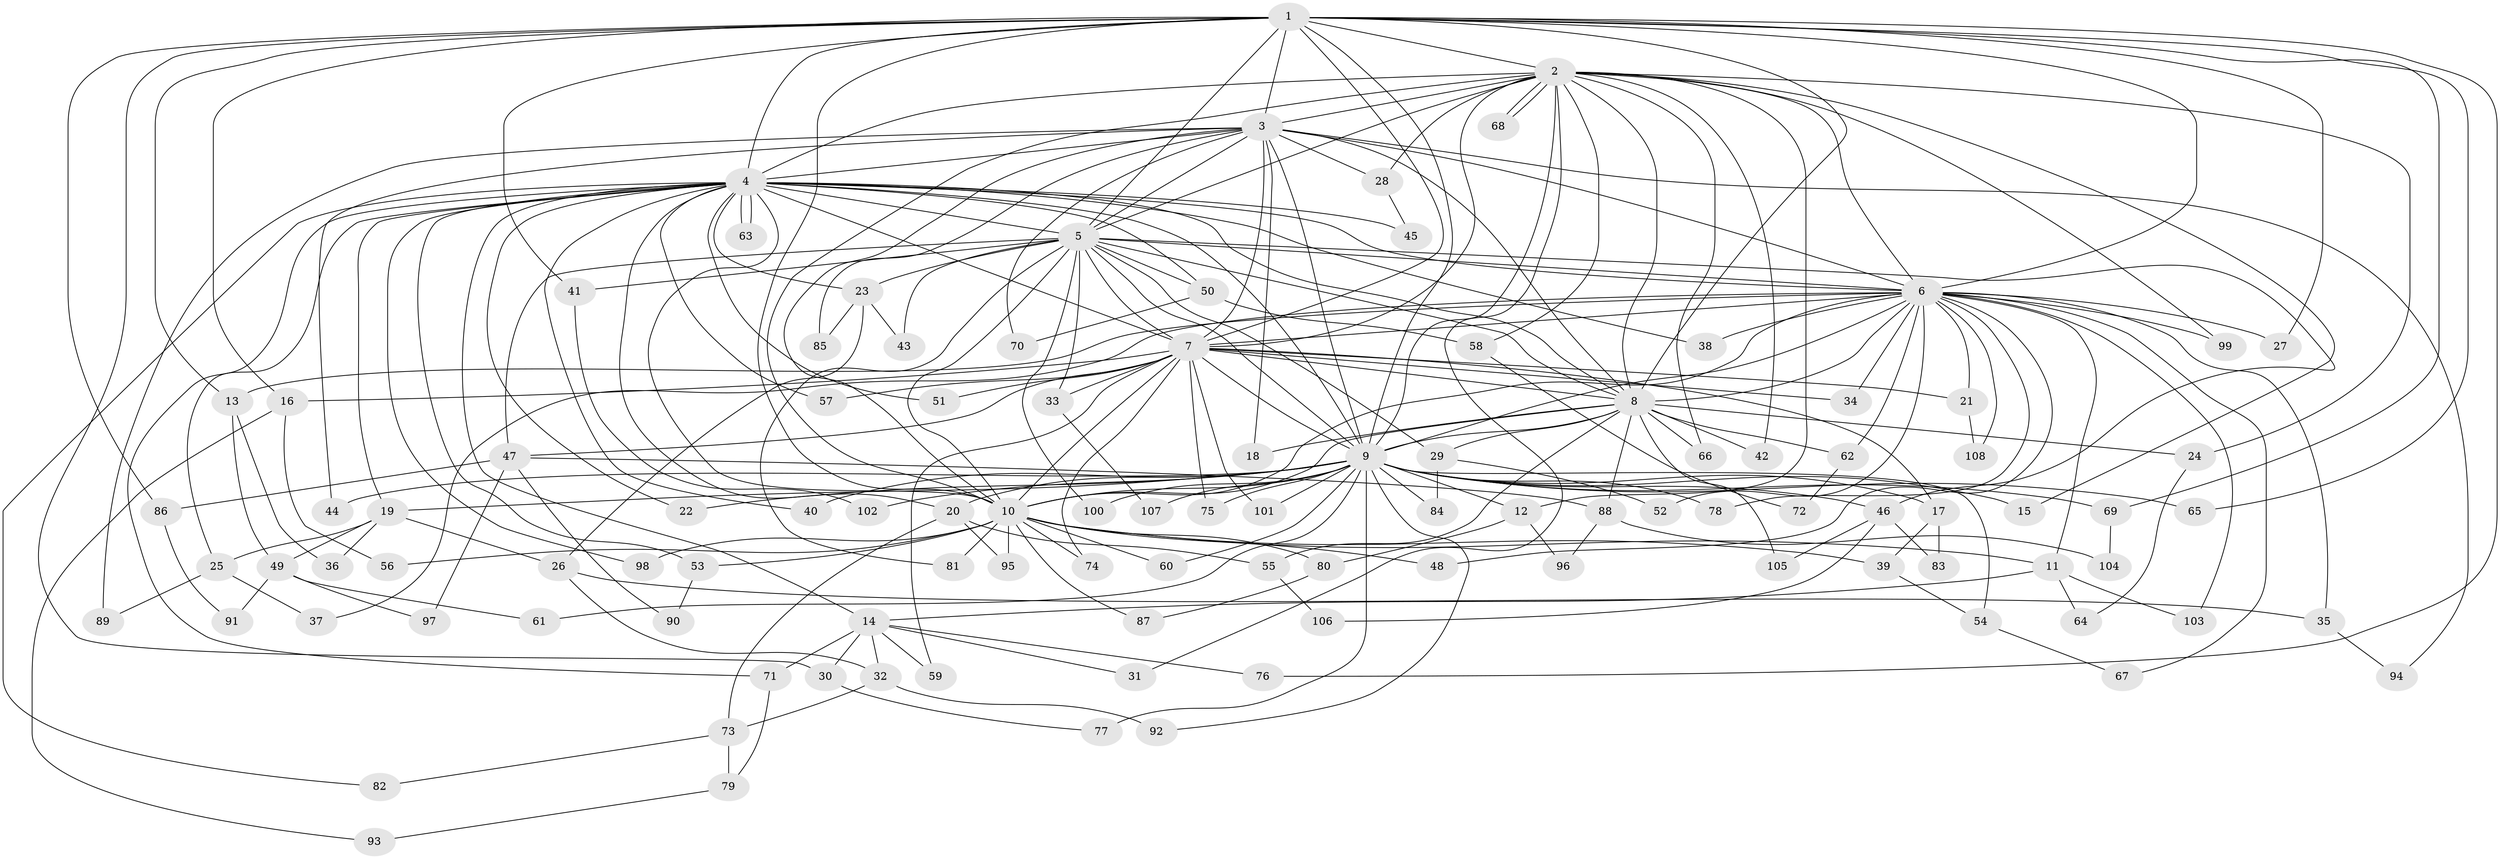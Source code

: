 // Generated by graph-tools (version 1.1) at 2025/35/03/09/25 02:35:08]
// undirected, 108 vertices, 241 edges
graph export_dot {
graph [start="1"]
  node [color=gray90,style=filled];
  1;
  2;
  3;
  4;
  5;
  6;
  7;
  8;
  9;
  10;
  11;
  12;
  13;
  14;
  15;
  16;
  17;
  18;
  19;
  20;
  21;
  22;
  23;
  24;
  25;
  26;
  27;
  28;
  29;
  30;
  31;
  32;
  33;
  34;
  35;
  36;
  37;
  38;
  39;
  40;
  41;
  42;
  43;
  44;
  45;
  46;
  47;
  48;
  49;
  50;
  51;
  52;
  53;
  54;
  55;
  56;
  57;
  58;
  59;
  60;
  61;
  62;
  63;
  64;
  65;
  66;
  67;
  68;
  69;
  70;
  71;
  72;
  73;
  74;
  75;
  76;
  77;
  78;
  79;
  80;
  81;
  82;
  83;
  84;
  85;
  86;
  87;
  88;
  89;
  90;
  91;
  92;
  93;
  94;
  95;
  96;
  97;
  98;
  99;
  100;
  101;
  102;
  103;
  104;
  105;
  106;
  107;
  108;
  1 -- 2;
  1 -- 3;
  1 -- 4;
  1 -- 5;
  1 -- 6;
  1 -- 7;
  1 -- 8;
  1 -- 9;
  1 -- 10;
  1 -- 13;
  1 -- 16;
  1 -- 27;
  1 -- 30;
  1 -- 41;
  1 -- 65;
  1 -- 69;
  1 -- 76;
  1 -- 86;
  2 -- 3;
  2 -- 4;
  2 -- 5;
  2 -- 6;
  2 -- 7;
  2 -- 8;
  2 -- 9;
  2 -- 10;
  2 -- 12;
  2 -- 15;
  2 -- 24;
  2 -- 28;
  2 -- 31;
  2 -- 42;
  2 -- 58;
  2 -- 66;
  2 -- 68;
  2 -- 68;
  2 -- 99;
  3 -- 4;
  3 -- 5;
  3 -- 6;
  3 -- 7;
  3 -- 8;
  3 -- 9;
  3 -- 10;
  3 -- 18;
  3 -- 28;
  3 -- 44;
  3 -- 70;
  3 -- 85;
  3 -- 89;
  3 -- 94;
  4 -- 5;
  4 -- 6;
  4 -- 7;
  4 -- 8;
  4 -- 9;
  4 -- 10;
  4 -- 14;
  4 -- 19;
  4 -- 20;
  4 -- 22;
  4 -- 23;
  4 -- 25;
  4 -- 38;
  4 -- 40;
  4 -- 45;
  4 -- 50;
  4 -- 51;
  4 -- 53;
  4 -- 57;
  4 -- 63;
  4 -- 63;
  4 -- 71;
  4 -- 82;
  4 -- 98;
  5 -- 6;
  5 -- 7;
  5 -- 8;
  5 -- 9;
  5 -- 10;
  5 -- 23;
  5 -- 29;
  5 -- 33;
  5 -- 41;
  5 -- 43;
  5 -- 46;
  5 -- 47;
  5 -- 50;
  5 -- 81;
  5 -- 100;
  6 -- 7;
  6 -- 8;
  6 -- 9;
  6 -- 10;
  6 -- 11;
  6 -- 13;
  6 -- 21;
  6 -- 27;
  6 -- 34;
  6 -- 35;
  6 -- 37;
  6 -- 38;
  6 -- 48;
  6 -- 52;
  6 -- 62;
  6 -- 67;
  6 -- 78;
  6 -- 99;
  6 -- 103;
  6 -- 108;
  7 -- 8;
  7 -- 9;
  7 -- 10;
  7 -- 16;
  7 -- 17;
  7 -- 21;
  7 -- 33;
  7 -- 34;
  7 -- 47;
  7 -- 51;
  7 -- 57;
  7 -- 59;
  7 -- 74;
  7 -- 75;
  7 -- 101;
  8 -- 9;
  8 -- 10;
  8 -- 18;
  8 -- 24;
  8 -- 29;
  8 -- 42;
  8 -- 55;
  8 -- 62;
  8 -- 66;
  8 -- 88;
  8 -- 105;
  9 -- 10;
  9 -- 12;
  9 -- 15;
  9 -- 17;
  9 -- 19;
  9 -- 20;
  9 -- 22;
  9 -- 40;
  9 -- 44;
  9 -- 46;
  9 -- 54;
  9 -- 60;
  9 -- 61;
  9 -- 65;
  9 -- 69;
  9 -- 75;
  9 -- 77;
  9 -- 78;
  9 -- 84;
  9 -- 92;
  9 -- 100;
  9 -- 101;
  9 -- 102;
  9 -- 107;
  10 -- 11;
  10 -- 39;
  10 -- 48;
  10 -- 53;
  10 -- 56;
  10 -- 60;
  10 -- 74;
  10 -- 80;
  10 -- 81;
  10 -- 87;
  10 -- 95;
  10 -- 98;
  11 -- 14;
  11 -- 64;
  11 -- 103;
  12 -- 80;
  12 -- 96;
  13 -- 36;
  13 -- 49;
  14 -- 30;
  14 -- 31;
  14 -- 32;
  14 -- 59;
  14 -- 71;
  14 -- 76;
  16 -- 56;
  16 -- 93;
  17 -- 39;
  17 -- 83;
  19 -- 25;
  19 -- 26;
  19 -- 36;
  19 -- 49;
  20 -- 55;
  20 -- 73;
  20 -- 95;
  21 -- 108;
  23 -- 26;
  23 -- 43;
  23 -- 85;
  24 -- 64;
  25 -- 37;
  25 -- 89;
  26 -- 32;
  26 -- 35;
  28 -- 45;
  29 -- 52;
  29 -- 84;
  30 -- 77;
  32 -- 73;
  32 -- 92;
  33 -- 107;
  35 -- 94;
  39 -- 54;
  41 -- 102;
  46 -- 83;
  46 -- 105;
  46 -- 106;
  47 -- 86;
  47 -- 88;
  47 -- 90;
  47 -- 97;
  49 -- 61;
  49 -- 91;
  49 -- 97;
  50 -- 58;
  50 -- 70;
  53 -- 90;
  54 -- 67;
  55 -- 106;
  58 -- 72;
  62 -- 72;
  69 -- 104;
  71 -- 79;
  73 -- 79;
  73 -- 82;
  79 -- 93;
  80 -- 87;
  86 -- 91;
  88 -- 96;
  88 -- 104;
}
